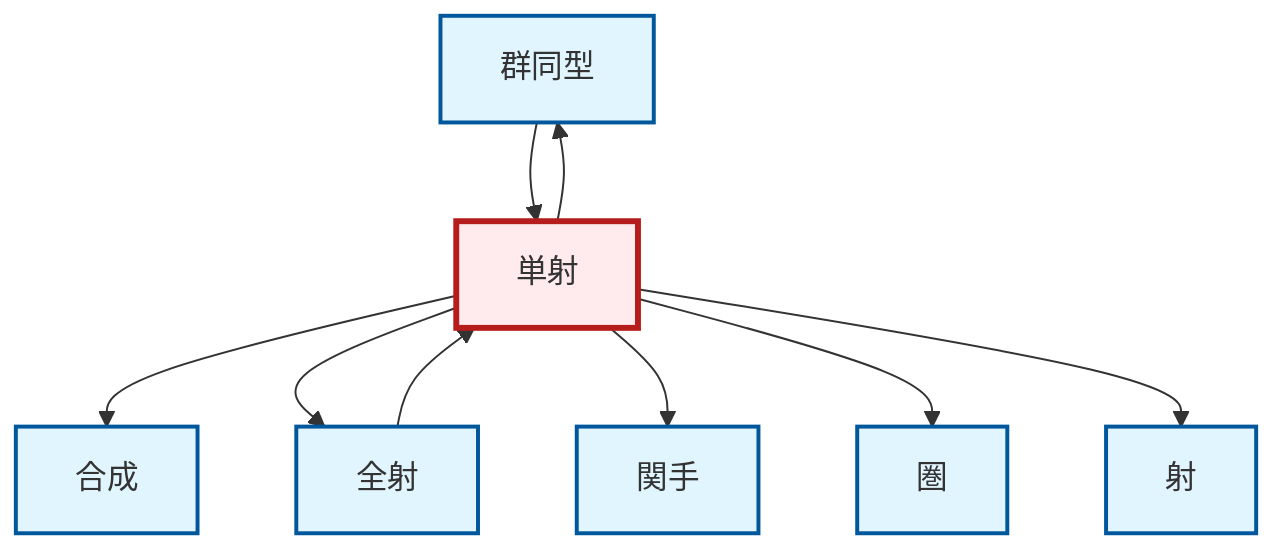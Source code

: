 graph TD
    classDef definition fill:#e1f5fe,stroke:#01579b,stroke-width:2px
    classDef theorem fill:#f3e5f5,stroke:#4a148c,stroke-width:2px
    classDef axiom fill:#fff3e0,stroke:#e65100,stroke-width:2px
    classDef example fill:#e8f5e9,stroke:#1b5e20,stroke-width:2px
    classDef current fill:#ffebee,stroke:#b71c1c,stroke-width:3px
    def-category["圏"]:::definition
    def-composition["合成"]:::definition
    def-isomorphism["群同型"]:::definition
    def-functor["関手"]:::definition
    def-monomorphism["単射"]:::definition
    def-epimorphism["全射"]:::definition
    def-morphism["射"]:::definition
    def-monomorphism --> def-composition
    def-isomorphism --> def-monomorphism
    def-monomorphism --> def-isomorphism
    def-epimorphism --> def-monomorphism
    def-monomorphism --> def-epimorphism
    def-monomorphism --> def-functor
    def-monomorphism --> def-category
    def-monomorphism --> def-morphism
    class def-monomorphism current